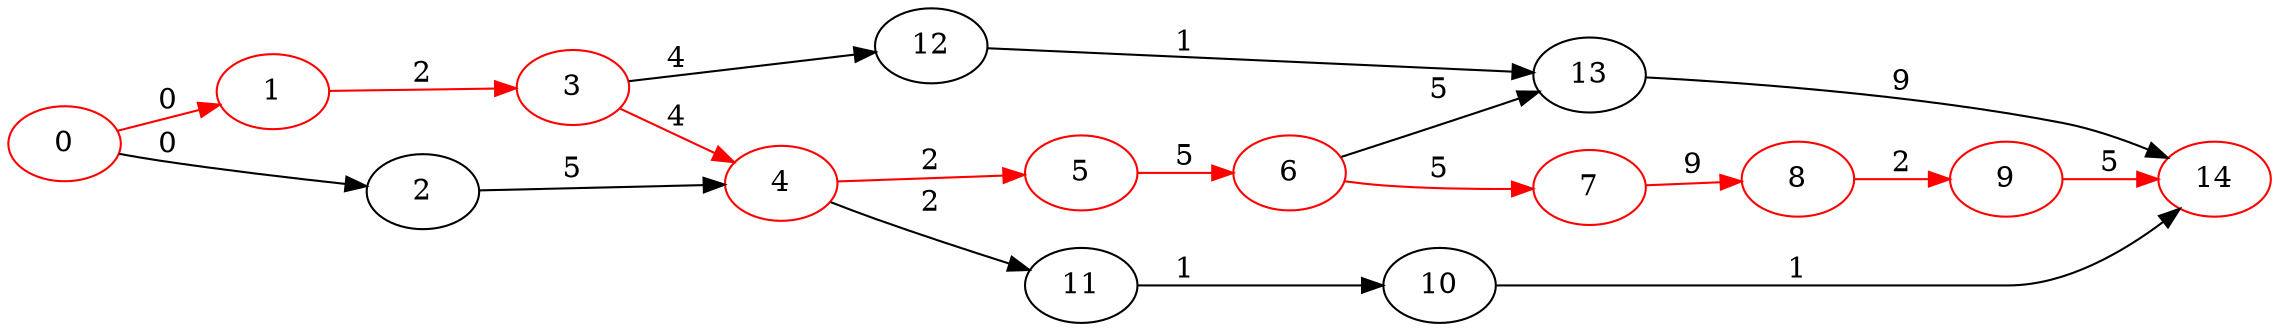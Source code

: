 digraph { rankdir=LR
    "1" [color="red" label="1"]
    "3" [color="red" label="3"]
    "4" [color="red" label="4"]
    "5" [color="red" label="5"]
    "6" [color="red" label="6"]
    "7" [color="red" label="7"]
    "8" [color="red" label="8"]
    "9" [color="red" label="9"]
    "0" [color="red" label="0"]
    "14" [color="red" label="14"]
    "1" -> "3" [label="2" color="red" ]
    "2" -> "4" [label="5" ]
    "3" -> "4" [label="4" color="red" ]
    "3" -> "12" [label="4" ]
    "4" -> "5" [label="2" color="red" ]
    "4" -> "11" [label="2" ]
    "5" -> "6" [label="5" color="red" ]
    "6" -> "7" [label="5" color="red" ]
    "6" -> "13" [label="5" ]
    "7" -> "8" [label="9" color="red" ]
    "8" -> "9" [label="2" color="red" ]
    "9" -> "14" [label="5" color="red" ]
    "10" -> "14" [label="1" ]
    "11" -> "10" [label="1" ]
    "12" -> "13" [label="1" ]
    "13" -> "14" [label="9" ]
    "0" -> "1" [label="0" color="red" color="red" ]
    "0" -> "2" [label="0" ]
}
